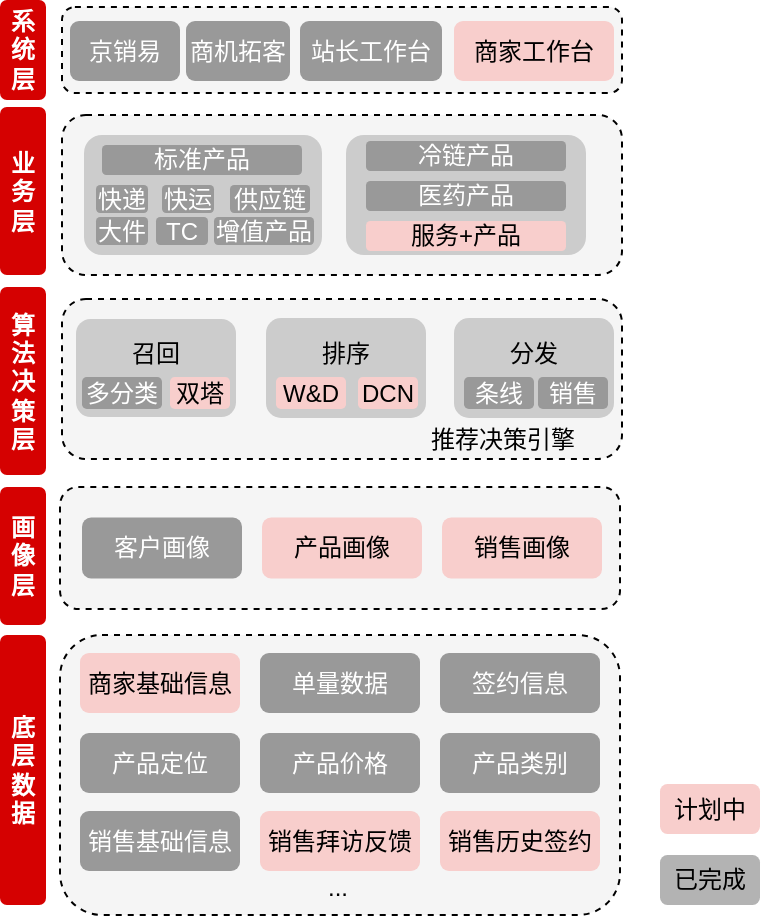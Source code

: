 <mxfile version="20.7.4" type="github">
  <diagram id="DPb6qml3PPKVToHAS9O5" name="第 1 页">
    <mxGraphModel dx="1296" dy="687" grid="1" gridSize="10" guides="1" tooltips="1" connect="1" arrows="1" fold="1" page="1" pageScale="1" pageWidth="827" pageHeight="1169" math="0" shadow="0">
      <root>
        <mxCell id="0" />
        <mxCell id="1" parent="0" />
        <mxCell id="wA1a_2lpNDio3Y59-0J--19" value="" style="rounded=1;whiteSpace=wrap;html=1;dashed=1;container=0;fillColor=#f5f5f5;fontColor=#333333;strokeColor=#000000;" vertex="1" parent="1">
          <mxGeometry x="240" y="497.5" width="280" height="140" as="geometry" />
        </mxCell>
        <mxCell id="wA1a_2lpNDio3Y59-0J--1" value="商家基础信息" style="rounded=1;whiteSpace=wrap;html=1;container=0;fillColor=#f8cecc;strokeColor=none;" vertex="1" parent="1">
          <mxGeometry x="250" y="506.5" width="80" height="30" as="geometry" />
        </mxCell>
        <mxCell id="wA1a_2lpNDio3Y59-0J--3" value="单量数据" style="rounded=1;whiteSpace=wrap;html=1;container=0;fillColor=#999999;strokeColor=none;fontColor=#FFFFFF;" vertex="1" parent="1">
          <mxGeometry x="340" y="506.5" width="80" height="30" as="geometry" />
        </mxCell>
        <mxCell id="wA1a_2lpNDio3Y59-0J--4" value="签约信息" style="rounded=1;whiteSpace=wrap;html=1;container=0;strokeColor=none;fillColor=#999999;fontColor=#FFFFFF;" vertex="1" parent="1">
          <mxGeometry x="430" y="506.5" width="80" height="30" as="geometry" />
        </mxCell>
        <mxCell id="wA1a_2lpNDio3Y59-0J--5" value="产品定位" style="rounded=1;whiteSpace=wrap;html=1;container=0;fillColor=#999999;strokeColor=none;fontColor=#FFFFFF;" vertex="1" parent="1">
          <mxGeometry x="250" y="546.5" width="80" height="30" as="geometry" />
        </mxCell>
        <mxCell id="wA1a_2lpNDio3Y59-0J--6" value="产品价格" style="rounded=1;whiteSpace=wrap;html=1;container=0;fillColor=#999999;strokeColor=none;fontColor=#FFFFFF;" vertex="1" parent="1">
          <mxGeometry x="340" y="546.5" width="80" height="30" as="geometry" />
        </mxCell>
        <mxCell id="wA1a_2lpNDio3Y59-0J--7" value="产品类别" style="rounded=1;whiteSpace=wrap;html=1;container=0;strokeColor=none;fillColor=#999999;fontColor=#FFFFFF;" vertex="1" parent="1">
          <mxGeometry x="430" y="546.5" width="80" height="30" as="geometry" />
        </mxCell>
        <mxCell id="wA1a_2lpNDio3Y59-0J--14" value="销售基础信息" style="rounded=1;whiteSpace=wrap;html=1;container=0;fillColor=#999999;strokeColor=none;fontColor=#FFFFFF;" vertex="1" parent="1">
          <mxGeometry x="250" y="585.5" width="80" height="30" as="geometry" />
        </mxCell>
        <mxCell id="wA1a_2lpNDio3Y59-0J--15" value="销售拜访反馈" style="rounded=1;whiteSpace=wrap;html=1;container=0;fillColor=#f8cecc;strokeColor=none;" vertex="1" parent="1">
          <mxGeometry x="340" y="585.5" width="80" height="30" as="geometry" />
        </mxCell>
        <mxCell id="wA1a_2lpNDio3Y59-0J--16" value="销售历史签约" style="rounded=1;whiteSpace=wrap;html=1;container=0;fillColor=#f8cecc;strokeColor=none;" vertex="1" parent="1">
          <mxGeometry x="430" y="585.5" width="80" height="30" as="geometry" />
        </mxCell>
        <mxCell id="wA1a_2lpNDio3Y59-0J--60" value="..." style="text;html=1;strokeColor=none;fillColor=none;align=center;verticalAlign=middle;whiteSpace=wrap;rounded=0;container=0;" vertex="1" parent="1">
          <mxGeometry x="349" y="608.5" width="60" height="30" as="geometry" />
        </mxCell>
        <mxCell id="wA1a_2lpNDio3Y59-0J--18" value="" style="rounded=1;whiteSpace=wrap;html=1;dashed=1;fillColor=#f5f5f5;fontColor=#333333;strokeColor=#000000;" vertex="1" parent="1">
          <mxGeometry x="240" y="423.5" width="280" height="61" as="geometry" />
        </mxCell>
        <mxCell id="wA1a_2lpNDio3Y59-0J--20" value="客户画像" style="rounded=1;whiteSpace=wrap;html=1;fillColor=#999999;strokeColor=none;fontColor=#FFFFFF;" vertex="1" parent="1">
          <mxGeometry x="251" y="438.75" width="80" height="30.5" as="geometry" />
        </mxCell>
        <mxCell id="wA1a_2lpNDio3Y59-0J--21" value="销售画像" style="rounded=1;whiteSpace=wrap;html=1;fillColor=#f8cecc;strokeColor=none;" vertex="1" parent="1">
          <mxGeometry x="431" y="438.75" width="80" height="30.5" as="geometry" />
        </mxCell>
        <mxCell id="wA1a_2lpNDio3Y59-0J--22" value="产品画像" style="rounded=1;whiteSpace=wrap;html=1;fillColor=#f8cecc;strokeColor=none;" vertex="1" parent="1">
          <mxGeometry x="341" y="438.75" width="80" height="30.5" as="geometry" />
        </mxCell>
        <mxCell id="wA1a_2lpNDio3Y59-0J--78" value="&lt;b&gt;&lt;font color=&quot;#ffffff&quot;&gt;系统层&lt;/font&gt;&lt;/b&gt;" style="rounded=1;whiteSpace=wrap;html=1;shadow=0;strokeColor=none;fillColor=#D50101;" vertex="1" parent="1">
          <mxGeometry x="210" y="180" width="23" height="50" as="geometry" />
        </mxCell>
        <mxCell id="wA1a_2lpNDio3Y59-0J--79" value="&lt;b&gt;&lt;font color=&quot;#ffffff&quot;&gt;底层数据&lt;/font&gt;&lt;/b&gt;" style="rounded=1;whiteSpace=wrap;html=1;shadow=0;strokeColor=none;fillColor=#D50101;" vertex="1" parent="1">
          <mxGeometry x="210" y="497.5" width="23" height="135" as="geometry" />
        </mxCell>
        <mxCell id="wA1a_2lpNDio3Y59-0J--80" value="&lt;font color=&quot;#ffffff&quot;&gt;&lt;b&gt;画像层&lt;/b&gt;&lt;/font&gt;" style="rounded=1;whiteSpace=wrap;html=1;shadow=0;strokeColor=none;fillColor=#D50101;" vertex="1" parent="1">
          <mxGeometry x="210" y="423.5" width="23" height="69" as="geometry" />
        </mxCell>
        <mxCell id="wA1a_2lpNDio3Y59-0J--81" value="&lt;font color=&quot;#ffffff&quot;&gt;&lt;b&gt;算法决策层&lt;/b&gt;&lt;/font&gt;" style="rounded=1;whiteSpace=wrap;html=1;shadow=0;strokeColor=none;fillColor=#D50101;" vertex="1" parent="1">
          <mxGeometry x="210" y="323.5" width="23" height="94" as="geometry" />
        </mxCell>
        <mxCell id="wA1a_2lpNDio3Y59-0J--82" value="&lt;font color=&quot;#ffffff&quot;&gt;&lt;b&gt;业务层&lt;/b&gt;&lt;/font&gt;" style="rounded=1;whiteSpace=wrap;html=1;shadow=0;strokeColor=none;fillColor=#D50101;" vertex="1" parent="1">
          <mxGeometry x="210" y="233.5" width="23" height="84" as="geometry" />
        </mxCell>
        <mxCell id="wA1a_2lpNDio3Y59-0J--23" value="" style="rounded=1;whiteSpace=wrap;html=1;dashed=1;fillColor=#f5f5f5;fontColor=#333333;strokeColor=#000000;" vertex="1" parent="1">
          <mxGeometry x="241" y="329.5" width="280" height="80" as="geometry" />
        </mxCell>
        <mxCell id="wA1a_2lpNDio3Y59-0J--24" value="召回&lt;br&gt;&lt;br&gt;" style="rounded=1;whiteSpace=wrap;html=1;fillColor=#CCCCCC;strokeColor=none;" vertex="1" parent="1">
          <mxGeometry x="248" y="339.5" width="80" height="49" as="geometry" />
        </mxCell>
        <mxCell id="wA1a_2lpNDio3Y59-0J--25" value="排序&lt;br&gt;&lt;br&gt;" style="rounded=1;whiteSpace=wrap;html=1;fillColor=#CCCCCC;strokeColor=none;" vertex="1" parent="1">
          <mxGeometry x="343" y="339" width="80" height="50" as="geometry" />
        </mxCell>
        <mxCell id="wA1a_2lpNDio3Y59-0J--26" value="推荐决策引擎" style="text;html=1;strokeColor=none;fillColor=none;align=center;verticalAlign=middle;whiteSpace=wrap;rounded=0;" vertex="1" parent="1">
          <mxGeometry x="422" y="384.5" width="79" height="30" as="geometry" />
        </mxCell>
        <mxCell id="wA1a_2lpNDio3Y59-0J--28" value="分发&lt;br&gt;&lt;br&gt;" style="rounded=1;whiteSpace=wrap;html=1;fillColor=#CCCCCC;strokeColor=none;" vertex="1" parent="1">
          <mxGeometry x="437" y="339" width="80" height="50" as="geometry" />
        </mxCell>
        <mxCell id="wA1a_2lpNDio3Y59-0J--34" value="双塔" style="rounded=1;whiteSpace=wrap;html=1;strokeColor=none;fillColor=#f8cecc;" vertex="1" parent="1">
          <mxGeometry x="295" y="368.5" width="30" height="16" as="geometry" />
        </mxCell>
        <mxCell id="wA1a_2lpNDio3Y59-0J--35" value="多分类" style="rounded=1;whiteSpace=wrap;html=1;fillColor=#999999;strokeColor=none;fontColor=#FFFFFF;" vertex="1" parent="1">
          <mxGeometry x="251" y="368.5" width="40" height="16" as="geometry" />
        </mxCell>
        <mxCell id="wA1a_2lpNDio3Y59-0J--36" value="W&amp;amp;D" style="rounded=1;whiteSpace=wrap;html=1;fillColor=#f8cecc;strokeColor=none;" vertex="1" parent="1">
          <mxGeometry x="348" y="368.5" width="35" height="16" as="geometry" />
        </mxCell>
        <mxCell id="wA1a_2lpNDio3Y59-0J--38" value="DCN" style="rounded=1;whiteSpace=wrap;html=1;fillColor=#f8cecc;strokeColor=none;" vertex="1" parent="1">
          <mxGeometry x="389" y="368.5" width="30" height="16" as="geometry" />
        </mxCell>
        <mxCell id="wA1a_2lpNDio3Y59-0J--39" value="条线" style="rounded=1;whiteSpace=wrap;html=1;strokeColor=none;fillColor=#999999;fontColor=#FFFFFF;" vertex="1" parent="1">
          <mxGeometry x="442" y="368.5" width="35" height="16" as="geometry" />
        </mxCell>
        <mxCell id="wA1a_2lpNDio3Y59-0J--40" value="销售" style="rounded=1;whiteSpace=wrap;html=1;strokeColor=none;fillColor=#999999;fontColor=#FFFFFF;" vertex="1" parent="1">
          <mxGeometry x="479" y="368.5" width="35" height="16" as="geometry" />
        </mxCell>
        <mxCell id="wA1a_2lpNDio3Y59-0J--29" value="" style="rounded=1;whiteSpace=wrap;html=1;dashed=1;fillColor=#f5f5f5;fontColor=#333333;strokeColor=#000000;" vertex="1" parent="1">
          <mxGeometry x="241" y="237.5" width="280" height="80" as="geometry" />
        </mxCell>
        <mxCell id="wA1a_2lpNDio3Y59-0J--43" value="&amp;nbsp;&amp;nbsp;" style="rounded=1;whiteSpace=wrap;html=1;fillColor=#CCCCCC;fontColor=#333333;strokeColor=none;" vertex="1" parent="1">
          <mxGeometry x="252" y="247.5" width="119" height="60" as="geometry" />
        </mxCell>
        <mxCell id="wA1a_2lpNDio3Y59-0J--44" value="" style="rounded=1;whiteSpace=wrap;html=1;fillColor=#CCCCCC;fontColor=#333333;strokeColor=none;" vertex="1" parent="1">
          <mxGeometry x="383" y="247.5" width="120" height="60" as="geometry" />
        </mxCell>
        <mxCell id="wA1a_2lpNDio3Y59-0J--45" value="标准产品" style="rounded=1;whiteSpace=wrap;html=1;fillColor=#999999;fontColor=#FFFFFF;strokeColor=none;" vertex="1" parent="1">
          <mxGeometry x="261" y="252.5" width="100" height="15" as="geometry" />
        </mxCell>
        <mxCell id="wA1a_2lpNDio3Y59-0J--46" value="供应链" style="rounded=1;whiteSpace=wrap;html=1;fillColor=#999999;fontColor=#FFFFFF;strokeColor=none;" vertex="1" parent="1">
          <mxGeometry x="325" y="272.5" width="40" height="14" as="geometry" />
        </mxCell>
        <mxCell id="wA1a_2lpNDio3Y59-0J--48" value="快运" style="rounded=1;whiteSpace=wrap;html=1;fillColor=#999999;fontColor=#FFFFFF;strokeColor=none;" vertex="1" parent="1">
          <mxGeometry x="291" y="272.5" width="26" height="14" as="geometry" />
        </mxCell>
        <mxCell id="wA1a_2lpNDio3Y59-0J--49" value="快递" style="rounded=1;whiteSpace=wrap;html=1;fillColor=#999999;fontColor=#FFFFFF;strokeColor=none;" vertex="1" parent="1">
          <mxGeometry x="258" y="272.5" width="26" height="14" as="geometry" />
        </mxCell>
        <mxCell id="wA1a_2lpNDio3Y59-0J--50" value="TC" style="rounded=1;whiteSpace=wrap;html=1;fillColor=#999999;fontColor=#FFFFFF;strokeColor=none;" vertex="1" parent="1">
          <mxGeometry x="288" y="288.5" width="26" height="14" as="geometry" />
        </mxCell>
        <mxCell id="wA1a_2lpNDio3Y59-0J--51" value="大件" style="rounded=1;whiteSpace=wrap;html=1;fillColor=#999999;fontColor=#FFFFFF;strokeColor=none;" vertex="1" parent="1">
          <mxGeometry x="258" y="288.5" width="26" height="14" as="geometry" />
        </mxCell>
        <mxCell id="wA1a_2lpNDio3Y59-0J--52" value="增值产品" style="rounded=1;whiteSpace=wrap;html=1;fillColor=#999999;fontColor=#FFFFFF;strokeColor=none;" vertex="1" parent="1">
          <mxGeometry x="317" y="288.5" width="50" height="14" as="geometry" />
        </mxCell>
        <mxCell id="wA1a_2lpNDio3Y59-0J--53" value="冷链产品" style="rounded=1;whiteSpace=wrap;html=1;fillColor=#999999;fontColor=#FFFFFF;strokeColor=none;" vertex="1" parent="1">
          <mxGeometry x="393" y="250.5" width="100" height="15" as="geometry" />
        </mxCell>
        <mxCell id="wA1a_2lpNDio3Y59-0J--54" value="医药产品" style="rounded=1;whiteSpace=wrap;html=1;fillColor=#999999;fontColor=#FFFFFF;strokeColor=none;" vertex="1" parent="1">
          <mxGeometry x="393" y="270.5" width="100" height="15" as="geometry" />
        </mxCell>
        <mxCell id="wA1a_2lpNDio3Y59-0J--55" value="服务+产品" style="rounded=1;whiteSpace=wrap;html=1;fillColor=#f8cecc;strokeColor=none;" vertex="1" parent="1">
          <mxGeometry x="393" y="290.5" width="100" height="15" as="geometry" />
        </mxCell>
        <mxCell id="wA1a_2lpNDio3Y59-0J--42" value="" style="rounded=1;whiteSpace=wrap;html=1;dashed=1;fillColor=#f5f5f5;fontColor=#333333;strokeColor=#000000;" vertex="1" parent="1">
          <mxGeometry x="241" y="183.5" width="280" height="43" as="geometry" />
        </mxCell>
        <mxCell id="wA1a_2lpNDio3Y59-0J--56" value="京销易" style="rounded=1;whiteSpace=wrap;html=1;fillColor=#999999;strokeColor=none;fontColor=#FFFFFF;" vertex="1" parent="1">
          <mxGeometry x="245" y="190.5" width="55" height="30" as="geometry" />
        </mxCell>
        <mxCell id="wA1a_2lpNDio3Y59-0J--57" value="商机拓客" style="rounded=1;whiteSpace=wrap;html=1;fillColor=#999999;strokeColor=none;fontColor=#FFFFFF;" vertex="1" parent="1">
          <mxGeometry x="303" y="190.5" width="52" height="30" as="geometry" />
        </mxCell>
        <mxCell id="wA1a_2lpNDio3Y59-0J--58" value="商家工作台" style="rounded=1;whiteSpace=wrap;html=1;fillColor=#f8cecc;strokeColor=none;" vertex="1" parent="1">
          <mxGeometry x="437" y="190.5" width="80" height="30" as="geometry" />
        </mxCell>
        <mxCell id="wA1a_2lpNDio3Y59-0J--59" value="站长工作台" style="rounded=1;whiteSpace=wrap;html=1;fillColor=#999999;strokeColor=none;fontColor=#FFFFFF;" vertex="1" parent="1">
          <mxGeometry x="360" y="190.5" width="71" height="30" as="geometry" />
        </mxCell>
        <mxCell id="wA1a_2lpNDio3Y59-0J--83" value="计划中" style="rounded=1;whiteSpace=wrap;html=1;fillColor=#f8cecc;strokeColor=none;" vertex="1" parent="1">
          <mxGeometry x="540" y="572" width="50" height="25" as="geometry" />
        </mxCell>
        <mxCell id="wA1a_2lpNDio3Y59-0J--84" value="已完成" style="rounded=1;whiteSpace=wrap;html=1;fillColor=#B3B3B3;strokeColor=none;" vertex="1" parent="1">
          <mxGeometry x="540" y="607.5" width="50" height="25" as="geometry" />
        </mxCell>
      </root>
    </mxGraphModel>
  </diagram>
</mxfile>

